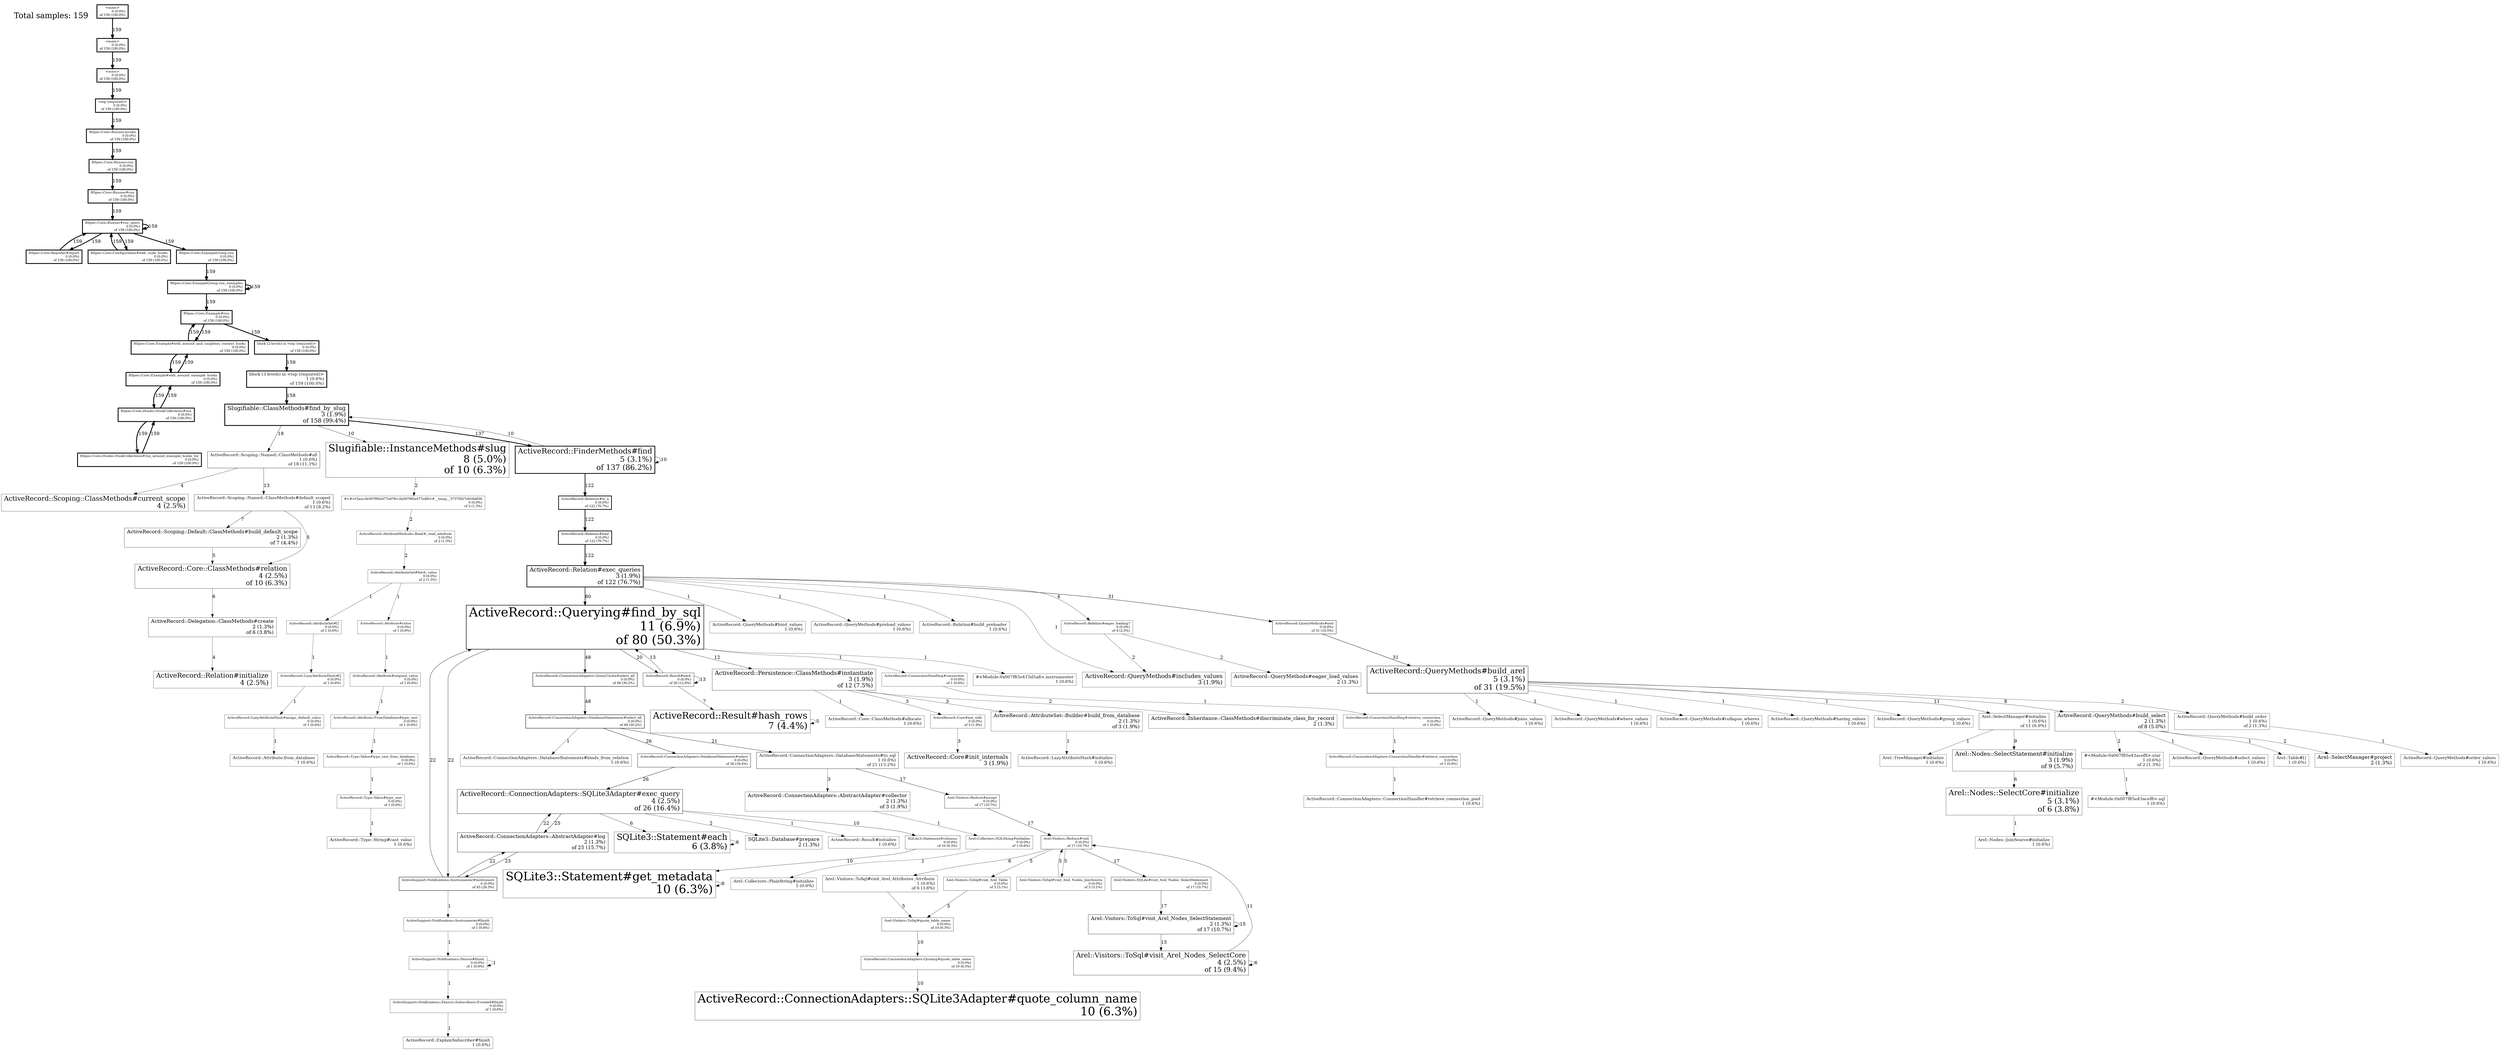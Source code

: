 digraph profile {
Legend [shape=box,fontsize=24,shape=plaintext,label="
Total samples: 159\l"];
  "70106518993600" [size=2.5] [fontsize=10.0] [penwidth="2.5"] [shape=box] [label="block (2 levels) in <top (required)>\n0 (0.0%)\rof 159 (100.0%)\r"];
  "70106525219320" [size=2.5] [fontsize=10.0] [penwidth="2.5"] [shape=box] [label="<main>\n0 (0.0%)\rof 159 (100.0%)\r"];
  "70106529082740" [size=2.5] [fontsize=10.0] [penwidth="2.5"] [shape=box] [label="<main>\n0 (0.0%)\rof 159 (100.0%)\r"];
  "70106529070320" [size=2.5] [fontsize=10.0] [penwidth="2.5"] [shape=box] [label="<top (required)>\n0 (0.0%)\rof 159 (100.0%)\r"];
  "70106529117440" [size=2.5] [fontsize=10.0] [penwidth="2.5"] [shape=box] [label="RSpec::Core::Runner.invoke\n0 (0.0%)\rof 159 (100.0%)\r"];
  "70106529117400" [size=2.5] [fontsize=10.0] [penwidth="2.5"] [shape=box] [label="RSpec::Core::Runner.run\n0 (0.0%)\rof 159 (100.0%)\r"];
  "70106529117220" [size=2.5] [fontsize=10.0] [penwidth="2.5"] [shape=box] [label="RSpec::Core::Runner#run\n0 (0.0%)\rof 159 (100.0%)\r"];
  "70106520646520" [size=2.5] [fontsize=10.0] [penwidth="2.5"] [shape=box] [label="RSpec::Core::Reporter#report\n0 (0.0%)\rof 159 (100.0%)\r"];
  "70106517578720" [size=2.5] [fontsize=10.0] [penwidth="2.5"] [shape=box] [label="RSpec::Core::Configuration#with_suite_hooks\n0 (0.0%)\rof 159 (100.0%)\r"];
  "70106529117080" [size=2.5] [fontsize=10.0] [penwidth="2.5"] [shape=box] [label="RSpec::Core::Runner#run_specs\n0 (0.0%)\rof 159 (100.0%)\r"];
  "70106520691500" [size=2.5] [fontsize=10.0] [penwidth="2.5"] [shape=box] [label="RSpec::Core::ExampleGroup.run\n0 (0.0%)\rof 159 (100.0%)\r"];
  "70106520681180" [size=2.5] [fontsize=10.0] [penwidth="2.5"] [shape=box] [label="RSpec::Core::ExampleGroup.run_examples\n0 (0.0%)\rof 159 (100.0%)\r"];
  "70106520547580" [size=2.5] [fontsize=10.0] [penwidth="2.5"] [shape=box] [label="RSpec::Core::Hooks::HookCollections#run_around_example_hooks_for\n0 (0.0%)\rof 159 (100.0%)\r"];
  "70106520549160" [size=2.5] [fontsize=10.0] [penwidth="2.5"] [shape=box] [label="RSpec::Core::Hooks::HookCollections#run\n0 (0.0%)\rof 159 (100.0%)\r"];
  "70106517288200" [size=2.5] [fontsize=10.0] [penwidth="2.5"] [shape=box] [label="RSpec::Core::Example#with_around_example_hooks\n0 (0.0%)\rof 159 (100.0%)\r"];
  "70106517288100" [size=2.5] [fontsize=10.0] [penwidth="2.5"] [shape=box] [label="RSpec::Core::Example#with_around_and_singleton_context_hooks\n0 (0.0%)\rof 159 (100.0%)\r"];
  "70106517301280" [size=2.5] [fontsize=10.0] [penwidth="2.5"] [shape=box] [label="RSpec::Core::Example#run\n0 (0.0%)\rof 159 (100.0%)\r"];
  "70106518993400" [size=2.5] [fontsize=12.545454545454545] [penwidth="2.5"] [shape=box] [label="block (3 levels) in <top (required)>\n1 (0.6%)\rof 159 (100.0%)\r"];
  "70106524935620" [size=2.5] [fontsize=10.0] [penwidth="2.5"] [shape=box] [label="<main>\n0 (0.0%)\rof 159 (100.0%)\r"];
  "70106521157360" [size=2.4874213836477987] [fontsize=17.636363636363637] [penwidth="2.4874213836477987"] [shape=box] [label="Slugifiable::ClassMethods#find_by_slug\n3 (1.9%)\rof 158 (99.4%)\r"];
  "70106521156740" [size=2.2232704402515724] [fontsize=22.727272727272727] [penwidth="2.2232704402515724"] [shape=box] [label="ActiveRecord::FinderMethods#find\n5 (3.1%)\rof 137 (86.2%)\r"];
  "70106519348460" [size=2.0345911949685536] [fontsize=10.0] [penwidth="2.0345911949685536"] [shape=box] [label="ActiveRecord::Relation#load\n0 (0.0%)\rof 122 (76.7%)\r"];
  "70106519349040" [size=2.0345911949685536] [fontsize=10.0] [penwidth="2.0345911949685536"] [shape=box] [label="ActiveRecord::Relation#to_a\n0 (0.0%)\rof 122 (76.7%)\r"];
  "70106519347780" [size=2.0345911949685536] [fontsize=17.636363636363637] [penwidth="2.0345911949685536"] [shape=box] [label="ActiveRecord::Relation#exec_queries\n3 (1.9%)\rof 122 (76.7%)\r"];
  "70106521155020" [size=1.5062893081761006] [fontsize=38.0] [penwidth="1.5062893081761006"] [shape=box] [label="ActiveRecord::Querying#find_by_sql\n11 (6.9%)\rof 80 (50.3%)\r"];
  "70106520361260" [size=1.1037735849056602] [fontsize=10.0] [penwidth="1.1037735849056602"] [shape=box] [label="ActiveRecord::ConnectionAdapters::QueryCache#select_all\n0 (0.0%)\rof 48 (30.2%)\r"];
  "70106520361240" [size=1.1037735849056602] [fontsize=10.0] [penwidth="1.1037735849056602"] [shape=box] [label="ActiveRecord::ConnectionAdapters::DatabaseStatements#select_all\n0 (0.0%)\rof 48 (30.2%)\r"];
  "70106517006280" [size=1.0660377358490565] [fontsize=10.0] [penwidth="1.0660377358490565"] [shape=box] [label="ActiveSupport::Notifications::Instrumenter#instrument\n0 (0.0%)\rof 45 (28.3%)\r"];
  "70106520362400" [size=0.889937106918239] [fontsize=10.0] [penwidth="0.889937106918239"] [shape=box] [label="ActiveRecord::QueryMethods#arel\n0 (0.0%)\rof 31 (19.5%)\r"];
  "70106520362380" [size=0.889937106918239] [fontsize=22.727272727272727] [penwidth="0.889937106918239"] [shape=box] [label="ActiveRecord::QueryMethods#build_arel\n5 (3.1%)\rof 31 (19.5%)\r"];
  "70106520360180" [size=0.8270440251572326] [fontsize=10.0] [penwidth="0.8270440251572326"] [shape=box] [label="ActiveRecord::ConnectionAdapters::DatabaseStatements#select\n0 (0.0%)\rof 26 (16.4%)\r"];
  "70106525751780" [size=0.8270440251572326] [fontsize=20.18181818181818] [penwidth="0.8270440251572326"] [shape=box] [label="ActiveRecord::ConnectionAdapters::SQLite3Adapter#exec_query\n4 (2.5%)\rof 26 (16.4%)\r"];
  "70106529016080" [size=0.8144654088050314] [fontsize=15.09090909090909] [penwidth="0.8144654088050314"] [shape=box] [label="ActiveRecord::ConnectionAdapters::AbstractAdapter#log\n2 (1.3%)\rof 25 (15.7%)\r"];
  "70106520361180" [size=0.7641509433962264] [fontsize=12.545454545454545] [penwidth="0.7641509433962264"] [shape=box] [label="ActiveRecord::ConnectionAdapters::DatabaseStatements#to_sql\n1 (0.6%)\rof 21 (13.2%)\r"];
  "70106520350260" [size=0.7515723270440251] [fontsize=10.0] [penwidth="0.7515723270440251"] [shape=box] [label="ActiveRecord::Result#each\n0 (0.0%)\rof 20 (12.6%)\r"];
  "70106521157280" [size=0.7264150943396226] [fontsize=12.545454545454545] [penwidth="0.7264150943396226"] [shape=box] [label="ActiveRecord::Scoping::Named::ClassMethods#all\n1 (0.6%)\rof 18 (11.3%)\r"];
  "70106529166980" [size=0.7138364779874213] [fontsize=10.0] [penwidth="0.7138364779874213"] [shape=box] [label="Arel::Visitors::SQLite#visit_Arel_Nodes_SelectStatement\n0 (0.0%)\rof 17 (10.7%)\r"];
  "70106529182260" [size=0.7138364779874213] [fontsize=15.09090909090909] [penwidth="0.7138364779874213"] [shape=box] [label="Arel::Visitors::ToSql#visit_Arel_Nodes_SelectStatement\n2 (1.3%)\rof 17 (10.7%)\r"];
  "70106529184100" [size=0.7138364779874213] [fontsize=10.0] [penwidth="0.7138364779874213"] [shape=box] [label="Arel::Visitors::Reduce#visit\n0 (0.0%)\rof 17 (10.7%)\r"];
  "70106529184120" [size=0.7138364779874213] [fontsize=10.0] [penwidth="0.7138364779874213"] [shape=box] [label="Arel::Visitors::Reduce#accept\n0 (0.0%)\rof 17 (10.7%)\r"];
  "70106529182220" [size=0.6886792452830188] [fontsize=20.18181818181818] [penwidth="0.6886792452830188"] [shape=box] [label="Arel::Visitors::ToSql#visit_Arel_Nodes_SelectCore\n4 (2.5%)\rof 15 (9.4%)\r"];
  "70106521157180" [size=0.6635220125786163] [fontsize=12.545454545454545] [penwidth="0.6635220125786163"] [shape=box] [label="ActiveRecord::Scoping::Named::ClassMethods#default_scoped\n1 (0.6%)\rof 13 (8.2%)\r"];
  "70106521153580" [size=0.6509433962264151] [fontsize=17.636363636363637] [penwidth="0.6509433962264151"] [shape=box] [label="ActiveRecord::Persistence::ClassMethods#instantiate\n3 (1.9%)\rof 12 (7.5%)\r"];
  "70106516412920" [size=0.6383647798742138] [fontsize=12.545454545454545] [penwidth="0.6383647798742138"] [shape=box] [label="Arel::SelectManager#initialize\n1 (0.6%)\rof 11 (6.9%)\r"];
  "70106529179940" [size=0.6257861635220126] [fontsize=10.0] [penwidth="0.6257861635220126"] [shape=box] [label="Arel::Visitors::ToSql#quote_table_name\n0 (0.0%)\rof 10 (6.3%)\r"];
  "70106526831040" [size=0.6257861635220126] [fontsize=10.0] [penwidth="0.6257861635220126"] [shape=box] [label="ActiveRecord::ConnectionAdapters::Quoting#quote_table_name\n0 (0.0%)\rof 10 (6.3%)\r"];
  "70106525752060" [size=0.6257861635220126] [fontsize=35.45454545454545] [penwidth="0.6257861635220126"] [shape=box] [label="ActiveRecord::ConnectionAdapters::SQLite3Adapter#quote_column_name\n10 (6.3%)\r"];
  "70106518038800" [size=0.6257861635220126] [fontsize=35.45454545454545] [penwidth="0.6257861635220126"] [shape=box] [label="SQLite3::Statement#get_metadata\n10 (6.3%)\r"];
  "70106546491120" [size=0.6257861635220126] [fontsize=20.18181818181818] [penwidth="0.6257861635220126"] [shape=box] [label="ActiveRecord::Core::ClassMethods#relation\n4 (2.5%)\rof 10 (6.3%)\r"];
  "70106521173200" [size=0.6257861635220126] [fontsize=30.363636363636363] [penwidth="0.6257861635220126"] [shape=box] [label="Slugifiable::InstanceMethods#slug\n8 (5.0%)\rof 10 (6.3%)\r"];
  "70106518039080" [size=0.6257861635220126] [fontsize=10.0] [penwidth="0.6257861635220126"] [shape=box] [label="SQLite3::Statement#columns\n0 (0.0%)\rof 10 (6.3%)\r"];
  "70106517010000" [size=0.6132075471698113] [fontsize=17.636363636363637] [penwidth="0.6132075471698113"] [shape=box] [label="Arel::Nodes::SelectStatement#initialize\n3 (1.9%)\rof 9 (5.7%)\r"];
  "70106520361720" [size=0.60062893081761] [fontsize=15.09090909090909] [penwidth="0.60062893081761"] [shape=box] [label="ActiveRecord::QueryMethods#build_select\n2 (1.3%)\rof 8 (5.0%)\r"];
  "70106521156980" [size=0.5880503144654088] [fontsize=15.09090909090909] [penwidth="0.5880503144654088"] [shape=box] [label="ActiveRecord::Scoping::Default::ClassMethods#build_default_scope\n2 (1.3%)\rof 7 (4.4%)\r"];
  "70106520350000" [size=0.5880503144654088] [fontsize=27.818181818181817] [penwidth="0.5880503144654088"] [shape=box] [label="ActiveRecord::Result#hash_rows\n7 (4.4%)\r"];
  "70106516909180" [size=0.5754716981132075] [fontsize=22.727272727272727] [penwidth="0.5754716981132075"] [shape=box] [label="Arel::Nodes::SelectCore#initialize\n5 (3.1%)\rof 6 (3.8%)\r"];
  "70106546718600" [size=0.5754716981132075] [fontsize=15.09090909090909] [penwidth="0.5754716981132075"] [shape=box] [label="ActiveRecord::Delegation::ClassMethods#create\n2 (1.3%)\rof 6 (3.8%)\r"];
  "70106518039000" [size=0.5754716981132075] [fontsize=25.272727272727273] [penwidth="0.5754716981132075"] [shape=box] [label="SQLite3::Statement#each\n6 (3.8%)\r"];
  "70106529180780" [size=0.5754716981132075] [fontsize=12.545454545454545] [penwidth="0.5754716981132075"] [shape=box] [label="Arel::Visitors::ToSql#visit_Arel_Attributes_Attribute\n1 (0.6%)\rof 6 (3.8%)\r"];
  "70106529181220" [size=0.5628930817610063] [fontsize=10.0] [penwidth="0.5628930817610063"] [shape=box] [label="Arel::Visitors::ToSql#visit_Arel_Nodes_JoinSource\n0 (0.0%)\rof 5 (3.1%)\r"];
  "70106529180980" [size=0.5628930817610063] [fontsize=10.0] [penwidth="0.5628930817610063"] [shape=box] [label="Arel::Visitors::ToSql#visit_Arel_Table\n0 (0.0%)\rof 5 (3.1%)\r"];
  "70106546587440" [size=0.550314465408805] [fontsize=20.18181818181818] [penwidth="0.550314465408805"] [shape=box] [label="ActiveRecord::Scoping::ClassMethods#current_scope\n4 (2.5%)\r"];
  "70106519347940" [size=0.550314465408805] [fontsize=10.0] [penwidth="0.550314465408805"] [shape=box] [label="ActiveRecord::Relation#eager_loading?\n0 (0.0%)\rof 4 (2.5%)\r"];
  "70106519349600" [size=0.550314465408805] [fontsize=20.18181818181818] [penwidth="0.550314465408805"] [shape=box] [label="ActiveRecord::Relation#initialize\n4 (2.5%)\r"];
  "70106516445020" [size=0.5377358490566038] [fontsize=15.09090909090909] [penwidth="0.5377358490566038"] [shape=box] [label="ActiveRecord::ConnectionAdapters::AbstractAdapter#collector\n2 (1.3%)\rof 3 (1.9%)\r"];
  "70106520987560" [size=0.5377358490566038] [fontsize=17.636363636363637] [penwidth="0.5377358490566038"] [shape=box] [label="ActiveRecord::Core#init_internals\n3 (1.9%)\r"];
  "70106520992600" [size=0.5377358490566038] [fontsize=10.0] [penwidth="0.5377358490566038"] [shape=box] [label="ActiveRecord::Core#init_with\n0 (0.0%)\rof 3 (1.9%)\r"];
  "70106520362440" [size=0.5377358490566038] [fontsize=17.636363636363637] [penwidth="0.5377358490566038"] [shape=box] [label="ActiveRecord::QueryMethods#includes_values\n3 (1.9%)\r"];
  "70106517929760" [size=0.5377358490566038] [fontsize=15.09090909090909] [penwidth="0.5377358490566038"] [shape=box] [label="ActiveRecord::AttributeSet::Builder#build_from_database\n2 (1.3%)\rof 3 (1.9%)\r"];
  "70106517844420" [size=0.5251572327044025] [fontsize=15.09090909090909] [penwidth="0.5251572327044025"] [shape=box] [label="SQLite3::Database#prepare\n2 (1.3%)\r"];
  "70106516412100" [size=0.5251572327044025] [fontsize=15.09090909090909] [penwidth="0.5251572327044025"] [shape=box] [label="Arel::SelectManager#project\n2 (1.3%)\r"];
  "70106520362480" [size=0.5251572327044025] [fontsize=15.09090909090909] [penwidth="0.5251572327044025"] [shape=box] [label="ActiveRecord::QueryMethods#eager_load_values\n2 (1.3%)\r"];
  "70106521022220" [size=0.5251572327044025] [fontsize=10.0] [penwidth="0.5251572327044025"] [shape=box] [label="ActiveRecord::AttributeMethods::Read#_read_attribute\n0 (0.0%)\rof 2 (1.3%)\r"];
  "70106518158160" [size=0.5251572327044025] [fontsize=12.545454545454545] [penwidth="0.5251572327044025"] [shape=box] [label="#<Module:0x007f85e43acef8>.star\n1 (0.6%)\rof 2 (1.3%)\r"];
  "70106521167120" [size=0.5251572327044025] [fontsize=10.0] [penwidth="0.5251572327044025"] [shape=box] [label="#<#<Class:0x007f85e477e478>:0x007f85e477e4f0>#__temp__57375627e616d656\n0 (0.0%)\rof 2 (1.3%)\r"];
  "70106517911700" [size=0.5251572327044025] [fontsize=10.0] [penwidth="0.5251572327044025"] [shape=box] [label="ActiveRecord::AttributeSet#fetch_value\n0 (0.0%)\rof 2 (1.3%)\r"];
  "70106520361800" [size=0.5251572327044025] [fontsize=12.545454545454545] [penwidth="0.5251572327044025"] [shape=box] [label="ActiveRecord::QueryMethods#build_order\n1 (0.6%)\rof 2 (1.3%)\r"];
  "70106521153560" [size=0.5251572327044025] [fontsize=15.09090909090909] [penwidth="0.5251572327044025"] [shape=box] [label="ActiveRecord::Inheritance::ClassMethods#discriminate_class_for_record\n2 (1.3%)\r"];
  "70106517941440" [size=0.5125786163522013] [fontsize=10.0] [penwidth="0.5125786163522013"] [shape=box] [label="ActiveRecord::Attribute#value\n0 (0.0%)\rof 1 (0.6%)\r"];
  "70106516628660" [size=0.5125786163522013] [fontsize=12.545454545454545] [penwidth="0.5125786163522013"] [shape=box] [label="Arel::TreeManager#initialize\n1 (0.6%)\r"];
  "70106518450520" [size=0.5125786163522013] [fontsize=12.545454545454545] [penwidth="0.5125786163522013"] [shape=box] [label="Arel::Nodes::JoinSource#initialize\n1 (0.6%)\r"];
  "70106520362120" [size=0.5125786163522013] [fontsize=12.545454545454545] [penwidth="0.5125786163522013"] [shape=box] [label="ActiveRecord::QueryMethods#joins_values\n1 (0.6%)\r"];
  "70106520362080" [size=0.5125786163522013] [fontsize=12.545454545454545] [penwidth="0.5125786163522013"] [shape=box] [label="ActiveRecord::QueryMethods#where_values\n1 (0.6%)\r"];
  "70106520361960" [size=0.5125786163522013] [fontsize=12.545454545454545] [penwidth="0.5125786163522013"] [shape=box] [label="ActiveRecord::QueryMethods#collapse_wheres\n1 (0.6%)\r"];
  "70106520361920" [size=0.5125786163522013] [fontsize=12.545454545454545] [penwidth="0.5125786163522013"] [shape=box] [label="ActiveRecord::QueryMethods#having_values\n1 (0.6%)\r"];
  "70106520361840" [size=0.5125786163522013] [fontsize=12.545454545454545] [penwidth="0.5125786163522013"] [shape=box] [label="ActiveRecord::QueryMethods#group_values\n1 (0.6%)\r"];
  "70106520361780" [size=0.5125786163522013] [fontsize=12.545454545454545] [penwidth="0.5125786163522013"] [shape=box] [label="ActiveRecord::QueryMethods#order_values\n1 (0.6%)\r"];
  "70106520361700" [size=0.5125786163522013] [fontsize=12.545454545454545] [penwidth="0.5125786163522013"] [shape=box] [label="ActiveRecord::QueryMethods#select_values\n1 (0.6%)\r"];
  "70106518158180" [size=0.5125786163522013] [fontsize=12.545454545454545] [penwidth="0.5125786163522013"] [shape=box] [label="#<Module:0x007f85e43acef8>.sql\n1 (0.6%)\r"];
  "70106517945400" [size=0.5125786163522013] [fontsize=12.545454545454545] [penwidth="0.5125786163522013"] [shape=box] [label="Arel::Table#[]\n1 (0.6%)\r"];
  "70106520361460" [size=0.5125786163522013] [fontsize=12.545454545454545] [penwidth="0.5125786163522013"] [shape=box] [label="ActiveRecord::QueryMethods#bind_values\n1 (0.6%)\r"];
  "70106518777500" [size=0.5125786163522013] [fontsize=12.545454545454545] [penwidth="0.5125786163522013"] [shape=box] [label="ActiveRecord::ConnectionAdapters::ConnectionHandler#retrieve_connection_pool\n1 (0.6%)\r"];
  "70106518774260" [size=0.5125786163522013] [fontsize=10.0] [penwidth="0.5125786163522013"] [shape=box] [label="ActiveRecord::ConnectionAdapters::ConnectionHandler#retrieve_connection\n0 (0.0%)\rof 1 (0.6%)\r"];
  "70106546734400" [size=0.5125786163522013] [fontsize=10.0] [penwidth="0.5125786163522013"] [shape=box] [label="ActiveRecord::ConnectionHandling#retrieve_connection\n0 (0.0%)\rof 1 (0.6%)\r"];
  "70106546734420" [size=0.5125786163522013] [fontsize=10.0] [penwidth="0.5125786163522013"] [shape=box] [label="ActiveRecord::ConnectionHandling#connection\n0 (0.0%)\rof 1 (0.6%)\r"];
  "70106520361220" [size=0.5125786163522013] [fontsize=12.545454545454545] [penwidth="0.5125786163522013"] [shape=box] [label="ActiveRecord::ConnectionAdapters::DatabaseStatements#binds_from_relation\n1 (0.6%)\r"];
  "70106516631840" [size=0.5125786163522013] [fontsize=12.545454545454545] [penwidth="0.5125786163522013"] [shape=box] [label="Arel::Collectors::PlainString#initialize\n1 (0.6%)\r"];
  "70106516630900" [size=0.5125786163522013] [fontsize=10.0] [penwidth="0.5125786163522013"] [shape=box] [label="Arel::Collectors::SQLString#initialize\n0 (0.0%)\rof 1 (0.6%)\r"];
  "70106520350300" [size=0.5125786163522013] [fontsize=12.545454545454545] [penwidth="0.5125786163522013"] [shape=box] [label="ActiveRecord::Result#initialize\n1 (0.6%)\r"];
  "70106528938720" [size=0.5125786163522013] [fontsize=12.545454545454545] [penwidth="0.5125786163522013"] [shape=box] [label="ActiveRecord::ExplainSubscriber#finish\n1 (0.6%)\r"];
  "70106516696360" [size=0.5125786163522013] [fontsize=10.0] [penwidth="0.5125786163522013"] [shape=box] [label="ActiveSupport::Notifications::Fanout::Subscribers::Evented#finish\n0 (0.0%)\rof 1 (0.6%)\r"];
  "70106516698520" [size=0.5125786163522013] [fontsize=10.0] [penwidth="0.5125786163522013"] [shape=box] [label="ActiveSupport::Notifications::Fanout#finish\n0 (0.0%)\rof 1 (0.6%)\r"];
  "70106517006060" [size=0.5125786163522013] [fontsize=10.0] [penwidth="0.5125786163522013"] [shape=box] [label="ActiveSupport::Notifications::Instrumenter#finish\n0 (0.0%)\rof 1 (0.6%)\r"];
  "70106516663800" [size=0.5125786163522013] [fontsize=12.545454545454545] [penwidth="0.5125786163522013"] [shape=box] [label="#<Module:0x007f85e415d5a8>.instrumenter\n1 (0.6%)\r"];
  "70106517923820" [size=0.5125786163522013] [fontsize=12.545454545454545] [penwidth="0.5125786163522013"] [shape=box] [label="ActiveRecord::LazyAttributeHash#initialize\n1 (0.6%)\r"];
  "70106521153440" [size=0.5125786163522013] [fontsize=12.545454545454545] [penwidth="0.5125786163522013"] [shape=box] [label="ActiveRecord::Core::ClassMethods#allocate\n1 (0.6%)\r"];
  "70106520987300" [size=0.5125786163522013] [fontsize=12.545454545454545] [penwidth="0.5125786163522013"] [shape=box] [label="ActiveRecord::QueryMethods#preload_values\n1 (0.6%)\r"];
  "70106519347760" [size=0.5125786163522013] [fontsize=12.545454545454545] [penwidth="0.5125786163522013"] [shape=box] [label="ActiveRecord::Relation#build_preloader\n1 (0.6%)\r"];
  "70106517941920" [size=0.5125786163522013] [fontsize=12.545454545454545] [penwidth="0.5125786163522013"] [shape=box] [label="ActiveRecord::Attribute.from_database\n1 (0.6%)\r"];
  "70106517913240" [size=0.5125786163522013] [fontsize=10.0] [penwidth="0.5125786163522013"] [shape=box] [label="ActiveRecord::LazyAttributeHash#assign_default_value\n0 (0.0%)\rof 1 (0.6%)\r"];
  "70106517922500" [size=0.5125786163522013] [fontsize=10.0] [penwidth="0.5125786163522013"] [shape=box] [label="ActiveRecord::LazyAttributeHash#[]\n0 (0.0%)\rof 1 (0.6%)\r"];
  "70106517912020" [size=0.5125786163522013] [fontsize=10.0] [penwidth="0.5125786163522013"] [shape=box] [label="ActiveRecord::AttributeSet#[]\n0 (0.0%)\rof 1 (0.6%)\r"];
  "70106520661700" [size=0.5125786163522013] [fontsize=12.545454545454545] [penwidth="0.5125786163522013"] [shape=box] [label="ActiveRecord::Type::String#cast_value\n1 (0.6%)\r"];
  "70106517142920" [size=0.5125786163522013] [fontsize=10.0] [penwidth="0.5125786163522013"] [shape=box] [label="ActiveRecord::Type::Value#type_cast\n0 (0.0%)\rof 1 (0.6%)\r"];
  "70106517157800" [size=0.5125786163522013] [fontsize=10.0] [penwidth="0.5125786163522013"] [shape=box] [label="ActiveRecord::Type::Value#type_cast_from_database\n0 (0.0%)\rof 1 (0.6%)\r"];
  "70106517940920" [size=0.5125786163522013] [fontsize=10.0] [penwidth="0.5125786163522013"] [shape=box] [label="ActiveRecord::Attribute::FromDatabase#type_cast\n0 (0.0%)\rof 1 (0.6%)\r"];
  "70106517941400" [size=0.5125786163522013] [fontsize=10.0] [penwidth="0.5125786163522013"] [shape=box] [label="ActiveRecord::Attribute#original_value\n0 (0.0%)\rof 1 (0.6%)\r"];
  "70106518993600" -> "70106518993400" [label="159"] [weight="159"] [penwidth="2.5"];
  "70106525219320" -> "70106529082740" [label="159"] [weight="159"] [penwidth="2.5"];
  "70106529082740" -> "70106529070320" [label="159"] [weight="159"] [penwidth="2.5"];
  "70106529070320" -> "70106529117440" [label="159"] [weight="159"] [penwidth="2.5"];
  "70106529117440" -> "70106529117400" [label="159"] [weight="159"] [penwidth="2.5"];
  "70106529117400" -> "70106529117220" [label="159"] [weight="159"] [penwidth="2.5"];
  "70106529117220" -> "70106529117080" [label="159"] [weight="159"] [penwidth="2.5"];
  "70106520646520" -> "70106529117080" [label="159"] [weight="159"] [penwidth="2.5"];
  "70106517578720" -> "70106529117080" [label="159"] [weight="159"] [penwidth="2.5"];
  "70106529117080" -> "70106520691500" [label="159"] [weight="159"] [penwidth="2.5"];
  "70106529117080" -> "70106529117080" [label="159"] [weight="159"] [penwidth="2.5"];
  "70106529117080" -> "70106517578720" [label="159"] [weight="159"] [penwidth="2.5"];
  "70106529117080" -> "70106520646520" [label="159"] [weight="159"] [penwidth="2.5"];
  "70106520691500" -> "70106520681180" [label="159"] [weight="159"] [penwidth="2.5"];
  "70106520681180" -> "70106517301280" [label="159"] [weight="159"] [penwidth="2.5"];
  "70106520681180" -> "70106520681180" [label="159"] [weight="159"] [penwidth="2.5"];
  "70106520547580" -> "70106520549160" [label="159"] [weight="159"] [penwidth="2.5"];
  "70106520549160" -> "70106517288200" [label="159"] [weight="159"] [penwidth="2.5"];
  "70106520549160" -> "70106520547580" [label="159"] [weight="159"] [penwidth="2.5"];
  "70106517288200" -> "70106517288100" [label="159"] [weight="159"] [penwidth="2.5"];
  "70106517288200" -> "70106520549160" [label="159"] [weight="159"] [penwidth="2.5"];
  "70106517288100" -> "70106517301280" [label="159"] [weight="159"] [penwidth="2.5"];
  "70106517288100" -> "70106517288200" [label="159"] [weight="159"] [penwidth="2.5"];
  "70106517301280" -> "70106518993600" [label="159"] [weight="159"] [penwidth="2.5"];
  "70106517301280" -> "70106517288100" [label="159"] [weight="159"] [penwidth="2.5"];
  "70106518993400" -> "70106521157360" [label="158"] [weight="158"] [penwidth="2.4874213836477987"];
  "70106524935620" -> "70106525219320" [label="159"] [weight="159"] [penwidth="2.5"];
  "70106521157360" -> "70106521157280" [label="18"] [weight="18"] [penwidth="0.7264150943396226"];
  "70106521157360" -> "70106521156740" [label="137"] [weight="137"] [penwidth="2.2232704402515724"];
  "70106521157360" -> "70106521173200" [label="10"] [weight="10"] [penwidth="0.6257861635220126"];
  "70106521156740" -> "70106519349040" [label="122"] [weight="122"] [penwidth="2.0345911949685536"];
  "70106521156740" -> "70106521157360" [label="10"] [weight="10"] [penwidth="0.6257861635220126"];
  "70106521156740" -> "70106521156740" [label="10"] [weight="10"] [penwidth="0.6257861635220126"];
  "70106519348460" -> "70106519347780" [label="122"] [weight="122"] [penwidth="2.0345911949685536"];
  "70106519349040" -> "70106519348460" [label="122"] [weight="122"] [penwidth="2.0345911949685536"];
  "70106519347780" -> "70106519347940" [label="4"] [weight="4"] [penwidth="0.550314465408805"];
  "70106519347780" -> "70106520362400" [label="31"] [weight="31"] [penwidth="0.889937106918239"];
  "70106519347780" -> "70106520361460" [label="1"] [weight="1"] [penwidth="0.5125786163522013"];
  "70106519347780" -> "70106521155020" [label="80"] [weight="80"] [penwidth="1.5062893081761006"];
  "70106519347780" -> "70106520987300" [label="1"] [weight="1"] [penwidth="0.5125786163522013"];
  "70106519347780" -> "70106520362440" [label="1"] [weight="1"] [penwidth="0.5125786163522013"];
  "70106519347780" -> "70106519347760" [label="1"] [weight="1"] [penwidth="0.5125786163522013"];
  "70106521155020" -> "70106546734420" [label="1"] [weight="1"] [penwidth="0.5125786163522013"];
  "70106521155020" -> "70106520361260" [label="48"] [weight="48"] [penwidth="1.1037735849056602"];
  "70106521155020" -> "70106516663800" [label="1"] [weight="1"] [penwidth="0.5125786163522013"];
  "70106521155020" -> "70106517006280" [label="22"] [weight="22"] [penwidth="0.7767295597484276"];
  "70106521155020" -> "70106520350260" [label="20"] [weight="20"] [penwidth="0.7515723270440251"];
  "70106521155020" -> "70106521153580" [label="12"] [weight="12"] [penwidth="0.6509433962264151"];
  "70106520361260" -> "70106520361240" [label="48"] [weight="48"] [penwidth="1.1037735849056602"];
  "70106520361240" -> "70106520361220" [label="1"] [weight="1"] [penwidth="0.5125786163522013"];
  "70106520361240" -> "70106520361180" [label="21"] [weight="21"] [penwidth="0.7641509433962264"];
  "70106520361240" -> "70106520360180" [label="26"] [weight="26"] [penwidth="0.8270440251572326"];
  "70106517006280" -> "70106529016080" [label="22"] [weight="22"] [penwidth="0.7767295597484276"];
  "70106517006280" -> "70106517006060" [label="1"] [weight="1"] [penwidth="0.5125786163522013"];
  "70106517006280" -> "70106521155020" [label="22"] [weight="22"] [penwidth="0.7767295597484276"];
  "70106520362400" -> "70106520362380" [label="31"] [weight="31"] [penwidth="0.889937106918239"];
  "70106520362380" -> "70106516412920" [label="11"] [weight="11"] [penwidth="0.6383647798742138"];
  "70106520362380" -> "70106520362120" [label="1"] [weight="1"] [penwidth="0.5125786163522013"];
  "70106520362380" -> "70106520362080" [label="1"] [weight="1"] [penwidth="0.5125786163522013"];
  "70106520362380" -> "70106520361960" [label="1"] [weight="1"] [penwidth="0.5125786163522013"];
  "70106520362380" -> "70106520361920" [label="1"] [weight="1"] [penwidth="0.5125786163522013"];
  "70106520362380" -> "70106520361840" [label="1"] [weight="1"] [penwidth="0.5125786163522013"];
  "70106520362380" -> "70106520361800" [label="2"] [weight="2"] [penwidth="0.5251572327044025"];
  "70106520362380" -> "70106520361720" [label="8"] [weight="8"] [penwidth="0.60062893081761"];
  "70106520360180" -> "70106525751780" [label="26"] [weight="26"] [penwidth="0.8270440251572326"];
  "70106525751780" -> "70106529016080" [label="25"] [weight="25"] [penwidth="0.8144654088050314"];
  "70106525751780" -> "70106517844420" [label="2"] [weight="2"] [penwidth="0.5251572327044025"];
  "70106525751780" -> "70106518039080" [label="10"] [weight="10"] [penwidth="0.6257861635220126"];
  "70106525751780" -> "70106518039000" [label="6"] [weight="6"] [penwidth="0.5754716981132075"];
  "70106525751780" -> "70106520350300" [label="1"] [weight="1"] [penwidth="0.5125786163522013"];
  "70106529016080" -> "70106525751780" [label="22"] [weight="22"] [penwidth="0.7767295597484276"];
  "70106529016080" -> "70106517006280" [label="23"] [weight="23"] [penwidth="0.7893081761006289"];
  "70106520361180" -> "70106516445020" [label="3"] [weight="3"] [penwidth="0.5377358490566038"];
  "70106520361180" -> "70106529184120" [label="17"] [weight="17"] [penwidth="0.7138364779874213"];
  "70106520350260" -> "70106520350000" [label="7"] [weight="7"] [penwidth="0.5880503144654088"];
  "70106520350260" -> "70106521155020" [label="13"] [weight="13"] [penwidth="0.6635220125786163"];
  "70106520350260" -> "70106520350260" [label="13"] [weight="13"] [penwidth="0.6635220125786163"];
  "70106521157280" -> "70106546587440" [label="4"] [weight="4"] [penwidth="0.550314465408805"];
  "70106521157280" -> "70106521157180" [label="13"] [weight="13"] [penwidth="0.6635220125786163"];
  "70106529166980" -> "70106529182260" [label="17"] [weight="17"] [penwidth="0.7138364779874213"];
  "70106529182260" -> "70106529182220" [label="15"] [weight="15"] [penwidth="0.6886792452830188"];
  "70106529182260" -> "70106529182260" [label="15"] [weight="15"] [penwidth="0.6886792452830188"];
  "70106529184100" -> "70106529166980" [label="17"] [weight="17"] [penwidth="0.7138364779874213"];
  "70106529184100" -> "70106529180780" [label="6"] [weight="6"] [penwidth="0.5754716981132075"];
  "70106529184100" -> "70106529180980" [label="5"] [weight="5"] [penwidth="0.5628930817610063"];
  "70106529184100" -> "70106529181220" [label="5"] [weight="5"] [penwidth="0.5628930817610063"];
  "70106529184120" -> "70106529184100" [label="17"] [weight="17"] [penwidth="0.7138364779874213"];
  "70106529182220" -> "70106529184100" [label="11"] [weight="11"] [penwidth="0.6383647798742138"];
  "70106529182220" -> "70106529182220" [label="6"] [weight="6"] [penwidth="0.5754716981132075"];
  "70106521157180" -> "70106546491120" [label="5"] [weight="5"] [penwidth="0.5628930817610063"];
  "70106521157180" -> "70106521156980" [label="7"] [weight="7"] [penwidth="0.5880503144654088"];
  "70106521153580" -> "70106521153560" [label="2"] [weight="2"] [penwidth="0.5251572327044025"];
  "70106521153580" -> "70106517929760" [label="3"] [weight="3"] [penwidth="0.5377358490566038"];
  "70106521153580" -> "70106521153440" [label="1"] [weight="1"] [penwidth="0.5125786163522013"];
  "70106521153580" -> "70106520992600" [label="3"] [weight="3"] [penwidth="0.5377358490566038"];
  "70106516412920" -> "70106516628660" [label="1"] [weight="1"] [penwidth="0.5125786163522013"];
  "70106516412920" -> "70106517010000" [label="9"] [weight="9"] [penwidth="0.6132075471698113"];
  "70106529179940" -> "70106526831040" [label="10"] [weight="10"] [penwidth="0.6257861635220126"];
  "70106526831040" -> "70106525752060" [label="10"] [weight="10"] [penwidth="0.6257861635220126"];
  "70106518038800" -> "70106518038800" [label="8"] [weight="8"] [penwidth="0.60062893081761"];
  "70106546491120" -> "70106546718600" [label="6"] [weight="6"] [penwidth="0.5754716981132075"];
  "70106521173200" -> "70106521167120" [label="2"] [weight="2"] [penwidth="0.5251572327044025"];
  "70106518039080" -> "70106518038800" [label="10"] [weight="10"] [penwidth="0.6257861635220126"];
  "70106517010000" -> "70106516909180" [label="6"] [weight="6"] [penwidth="0.5754716981132075"];
  "70106520361720" -> "70106520361700" [label="1"] [weight="1"] [penwidth="0.5125786163522013"];
  "70106520361720" -> "70106518158160" [label="2"] [weight="2"] [penwidth="0.5251572327044025"];
  "70106520361720" -> "70106517945400" [label="1"] [weight="1"] [penwidth="0.5125786163522013"];
  "70106520361720" -> "70106516412100" [label="2"] [weight="2"] [penwidth="0.5251572327044025"];
  "70106521156980" -> "70106546491120" [label="5"] [weight="5"] [penwidth="0.5628930817610063"];
  "70106520350000" -> "70106520350000" [label="5"] [weight="5"] [penwidth="0.5628930817610063"];
  "70106516909180" -> "70106518450520" [label="1"] [weight="1"] [penwidth="0.5125786163522013"];
  "70106546718600" -> "70106519349600" [label="4"] [weight="4"] [penwidth="0.550314465408805"];
  "70106518039000" -> "70106518039000" [label="6"] [weight="6"] [penwidth="0.5754716981132075"];
  "70106529180780" -> "70106529179940" [label="5"] [weight="5"] [penwidth="0.5628930817610063"];
  "70106529181220" -> "70106529184100" [label="5"] [weight="5"] [penwidth="0.5628930817610063"];
  "70106529180980" -> "70106529179940" [label="5"] [weight="5"] [penwidth="0.5628930817610063"];
  "70106519347940" -> "70106520362480" [label="2"] [weight="2"] [penwidth="0.5251572327044025"];
  "70106519347940" -> "70106520362440" [label="2"] [weight="2"] [penwidth="0.5251572327044025"];
  "70106516445020" -> "70106516630900" [label="1"] [weight="1"] [penwidth="0.5125786163522013"];
  "70106520992600" -> "70106520987560" [label="3"] [weight="3"] [penwidth="0.5377358490566038"];
  "70106517929760" -> "70106517923820" [label="1"] [weight="1"] [penwidth="0.5125786163522013"];
  "70106521022220" -> "70106517911700" [label="2"] [weight="2"] [penwidth="0.5251572327044025"];
  "70106518158160" -> "70106518158180" [label="1"] [weight="1"] [penwidth="0.5125786163522013"];
  "70106521167120" -> "70106521022220" [label="2"] [weight="2"] [penwidth="0.5251572327044025"];
  "70106517911700" -> "70106517912020" [label="1"] [weight="1"] [penwidth="0.5125786163522013"];
  "70106517911700" -> "70106517941440" [label="1"] [weight="1"] [penwidth="0.5125786163522013"];
  "70106520361800" -> "70106520361780" [label="1"] [weight="1"] [penwidth="0.5125786163522013"];
  "70106517941440" -> "70106517941400" [label="1"] [weight="1"] [penwidth="0.5125786163522013"];
  "70106518774260" -> "70106518777500" [label="1"] [weight="1"] [penwidth="0.5125786163522013"];
  "70106546734400" -> "70106518774260" [label="1"] [weight="1"] [penwidth="0.5125786163522013"];
  "70106546734420" -> "70106546734400" [label="1"] [weight="1"] [penwidth="0.5125786163522013"];
  "70106516630900" -> "70106516631840" [label="1"] [weight="1"] [penwidth="0.5125786163522013"];
  "70106516696360" -> "70106528938720" [label="1"] [weight="1"] [penwidth="0.5125786163522013"];
  "70106516698520" -> "70106516696360" [label="1"] [weight="1"] [penwidth="0.5125786163522013"];
  "70106516698520" -> "70106516698520" [label="1"] [weight="1"] [penwidth="0.5125786163522013"];
  "70106517006060" -> "70106516698520" [label="1"] [weight="1"] [penwidth="0.5125786163522013"];
  "70106517913240" -> "70106517941920" [label="1"] [weight="1"] [penwidth="0.5125786163522013"];
  "70106517922500" -> "70106517913240" [label="1"] [weight="1"] [penwidth="0.5125786163522013"];
  "70106517912020" -> "70106517922500" [label="1"] [weight="1"] [penwidth="0.5125786163522013"];
  "70106517142920" -> "70106520661700" [label="1"] [weight="1"] [penwidth="0.5125786163522013"];
  "70106517157800" -> "70106517142920" [label="1"] [weight="1"] [penwidth="0.5125786163522013"];
  "70106517940920" -> "70106517157800" [label="1"] [weight="1"] [penwidth="0.5125786163522013"];
  "70106517941400" -> "70106517940920" [label="1"] [weight="1"] [penwidth="0.5125786163522013"];
}